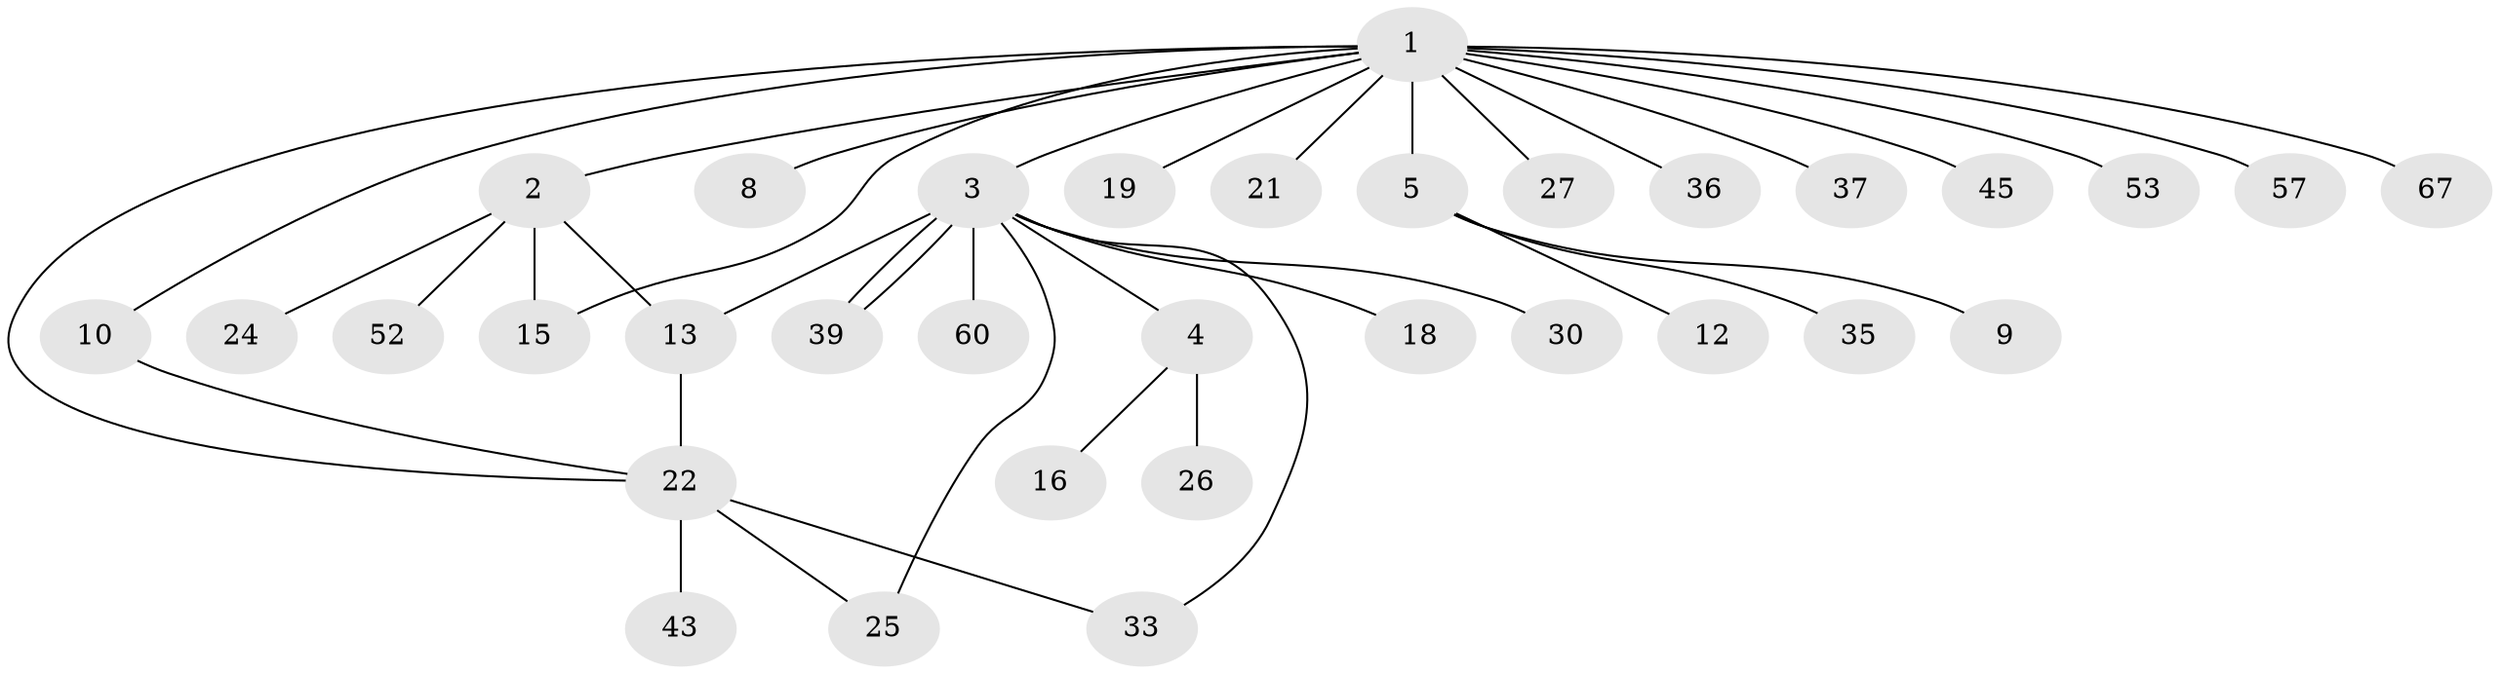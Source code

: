 // original degree distribution, {17: 0.014925373134328358, 5: 0.029850746268656716, 10: 0.014925373134328358, 4: 0.029850746268656716, 6: 0.014925373134328358, 1: 0.5223880597014925, 3: 0.08955223880597014, 2: 0.2537313432835821, 7: 0.029850746268656716}
// Generated by graph-tools (version 1.1) at 2025/14/03/09/25 04:14:21]
// undirected, 33 vertices, 39 edges
graph export_dot {
graph [start="1"]
  node [color=gray90,style=filled];
  1;
  2;
  3 [super="+20"];
  4 [super="+11"];
  5 [super="+7+6+17"];
  8 [super="+38"];
  9 [super="+34"];
  10;
  12 [super="+14"];
  13 [super="+48+32+28+23"];
  15;
  16;
  18 [super="+63"];
  19;
  21;
  22 [super="+46+62+40"];
  24 [super="+61+59"];
  25 [super="+31"];
  26;
  27 [super="+49"];
  30;
  33;
  35;
  36;
  37;
  39;
  43;
  45;
  52;
  53 [super="+56"];
  57;
  60;
  67;
  1 -- 2;
  1 -- 3;
  1 -- 5 [weight=2];
  1 -- 8;
  1 -- 10;
  1 -- 15;
  1 -- 19;
  1 -- 21;
  1 -- 27;
  1 -- 36;
  1 -- 37;
  1 -- 45;
  1 -- 53;
  1 -- 57;
  1 -- 67;
  1 -- 22;
  2 -- 13;
  2 -- 15;
  2 -- 24;
  2 -- 52;
  3 -- 4;
  3 -- 18;
  3 -- 25;
  3 -- 33;
  3 -- 39;
  3 -- 39;
  3 -- 60;
  3 -- 13 [weight=2];
  3 -- 30;
  4 -- 16;
  4 -- 26;
  5 -- 9;
  5 -- 35;
  5 -- 12;
  10 -- 22;
  13 -- 22 [weight=2];
  22 -- 33;
  22 -- 25;
  22 -- 43;
}
